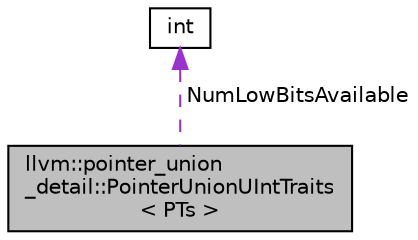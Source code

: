 digraph "llvm::pointer_union_detail::PointerUnionUIntTraits&lt; PTs &gt;"
{
 // LATEX_PDF_SIZE
  bgcolor="transparent";
  edge [fontname="Helvetica",fontsize="10",labelfontname="Helvetica",labelfontsize="10"];
  node [fontname="Helvetica",fontsize="10",shape="box"];
  Node1 [label="llvm::pointer_union\l_detail::PointerUnionUIntTraits\l\< PTs \>",height=0.2,width=0.4,color="black", fillcolor="grey75", style="filled", fontcolor="black",tooltip="Provide PointerLikeTypeTraits for void* that is used by PointerUnion for the template arguments."];
  Node2 -> Node1 [dir="back",color="darkorchid3",fontsize="10",style="dashed",label=" NumLowBitsAvailable" ,fontname="Helvetica"];
  Node2 [label="int",height=0.2,width=0.4,color="black",tooltip=" "];
}
